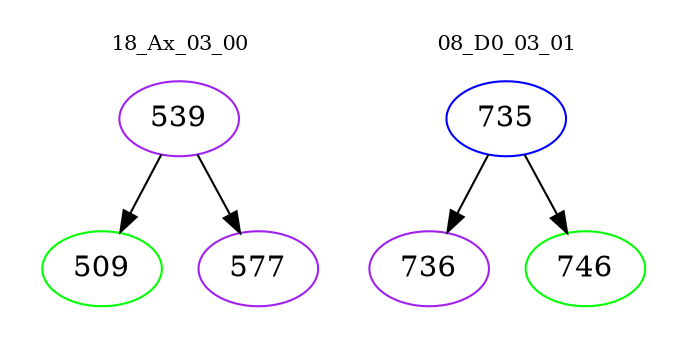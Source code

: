 digraph{
subgraph cluster_0 {
color = white
label = "18_Ax_03_00";
fontsize=10;
T0_539 [label="539", color="purple"]
T0_539 -> T0_509 [color="black"]
T0_509 [label="509", color="green"]
T0_539 -> T0_577 [color="black"]
T0_577 [label="577", color="purple"]
}
subgraph cluster_1 {
color = white
label = "08_D0_03_01";
fontsize=10;
T1_735 [label="735", color="blue"]
T1_735 -> T1_736 [color="black"]
T1_736 [label="736", color="purple"]
T1_735 -> T1_746 [color="black"]
T1_746 [label="746", color="green"]
}
}
